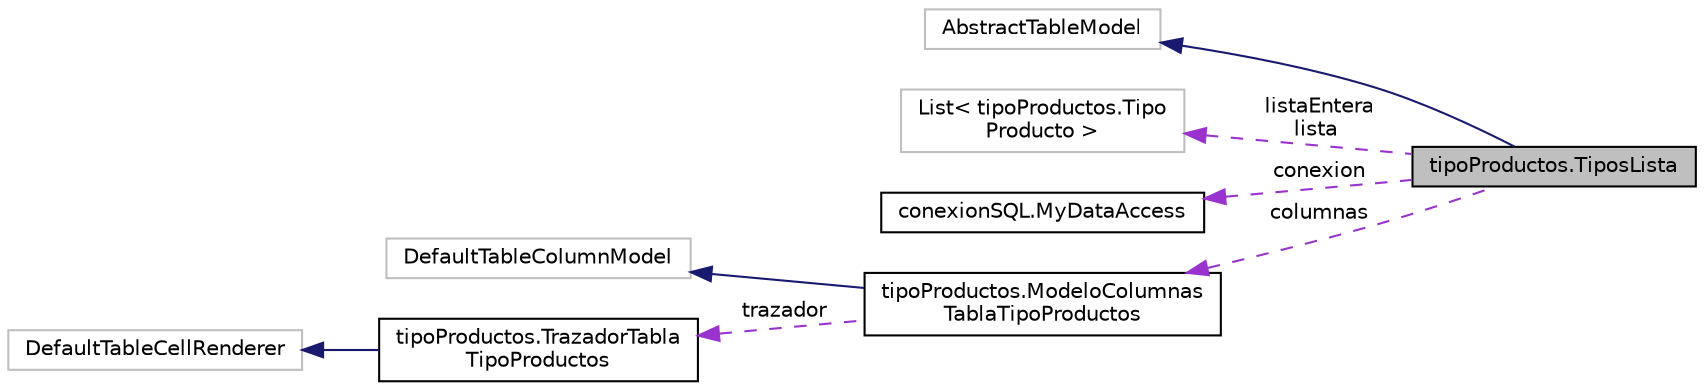 digraph "tipoProductos.TiposLista"
{
  edge [fontname="Helvetica",fontsize="10",labelfontname="Helvetica",labelfontsize="10"];
  node [fontname="Helvetica",fontsize="10",shape=record];
  rankdir="LR";
  Node2 [label="tipoProductos.TiposLista",height=0.2,width=0.4,color="black", fillcolor="grey75", style="filled", fontcolor="black"];
  Node3 -> Node2 [dir="back",color="midnightblue",fontsize="10",style="solid",fontname="Helvetica"];
  Node3 [label="AbstractTableModel",height=0.2,width=0.4,color="grey75", fillcolor="white", style="filled"];
  Node4 -> Node2 [dir="back",color="darkorchid3",fontsize="10",style="dashed",label=" listaEntera\nlista" ,fontname="Helvetica"];
  Node4 [label="List\< tipoProductos.Tipo\lProducto \>",height=0.2,width=0.4,color="grey75", fillcolor="white", style="filled"];
  Node5 -> Node2 [dir="back",color="darkorchid3",fontsize="10",style="dashed",label=" conexion" ,fontname="Helvetica"];
  Node5 [label="conexionSQL.MyDataAccess",height=0.2,width=0.4,color="black", fillcolor="white", style="filled",URL="$classconexion_s_q_l_1_1_my_data_access.html"];
  Node6 -> Node2 [dir="back",color="darkorchid3",fontsize="10",style="dashed",label=" columnas" ,fontname="Helvetica"];
  Node6 [label="tipoProductos.ModeloColumnas\lTablaTipoProductos",height=0.2,width=0.4,color="black", fillcolor="white", style="filled",URL="$classtipo_productos_1_1_modelo_columnas_tabla_tipo_productos.html"];
  Node7 -> Node6 [dir="back",color="midnightblue",fontsize="10",style="solid",fontname="Helvetica"];
  Node7 [label="DefaultTableColumnModel",height=0.2,width=0.4,color="grey75", fillcolor="white", style="filled"];
  Node8 -> Node6 [dir="back",color="darkorchid3",fontsize="10",style="dashed",label=" trazador" ,fontname="Helvetica"];
  Node8 [label="tipoProductos.TrazadorTabla\lTipoProductos",height=0.2,width=0.4,color="black", fillcolor="white", style="filled",URL="$classtipo_productos_1_1_trazador_tabla_tipo_productos.html"];
  Node9 -> Node8 [dir="back",color="midnightblue",fontsize="10",style="solid",fontname="Helvetica"];
  Node9 [label="DefaultTableCellRenderer",height=0.2,width=0.4,color="grey75", fillcolor="white", style="filled"];
}
